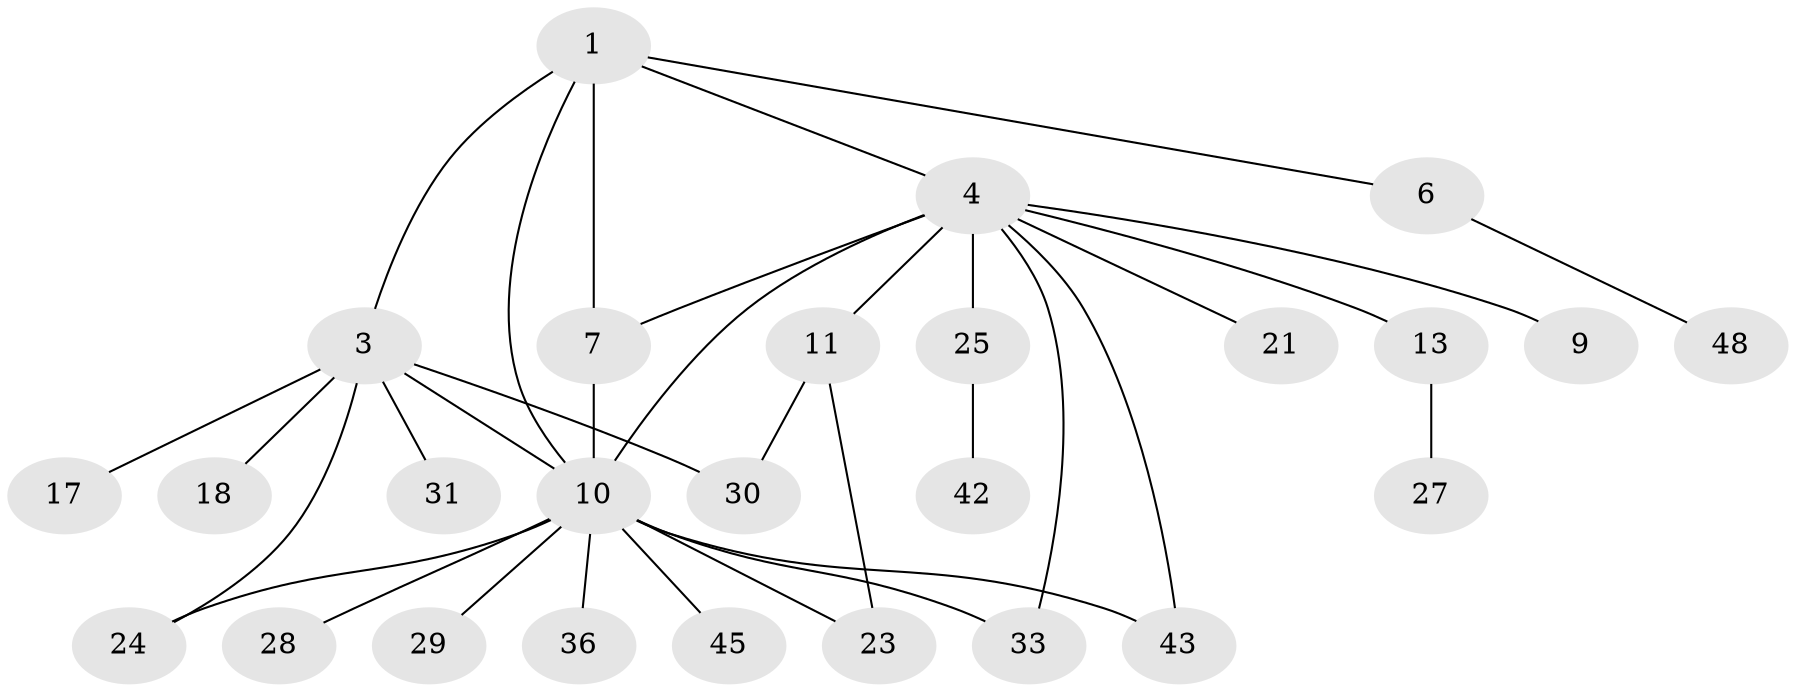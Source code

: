 // original degree distribution, {5: 0.07692307692307693, 2: 0.34615384615384615, 6: 0.038461538461538464, 3: 0.15384615384615385, 1: 0.3076923076923077, 4: 0.07692307692307693}
// Generated by graph-tools (version 1.1) at 2025/13/03/09/25 04:13:29]
// undirected, 26 vertices, 34 edges
graph export_dot {
graph [start="1"]
  node [color=gray90,style=filled];
  1 [super="+2"];
  3 [super="+12+8+15"];
  4 [super="+5+20+19"];
  6 [super="+46"];
  7 [super="+32+44"];
  9;
  10 [super="+26+14"];
  11 [super="+38"];
  13;
  17 [super="+47+41"];
  18 [super="+39"];
  21;
  23 [super="+37"];
  24 [super="+34"];
  25;
  27 [super="+35"];
  28;
  29;
  30;
  31;
  33;
  36;
  42;
  43 [super="+52"];
  45 [super="+50+49"];
  48;
  1 -- 3;
  1 -- 4;
  1 -- 10;
  1 -- 7;
  1 -- 6;
  3 -- 18;
  3 -- 30 [weight=2];
  3 -- 31;
  3 -- 17;
  3 -- 24;
  3 -- 10;
  4 -- 11;
  4 -- 21;
  4 -- 7;
  4 -- 9;
  4 -- 13;
  4 -- 33;
  4 -- 25;
  4 -- 43;
  4 -- 10 [weight=2];
  6 -- 48;
  7 -- 10;
  10 -- 33;
  10 -- 29;
  10 -- 45;
  10 -- 24;
  10 -- 36;
  10 -- 43;
  10 -- 23;
  10 -- 28;
  11 -- 23;
  11 -- 30;
  13 -- 27;
  25 -- 42;
}
